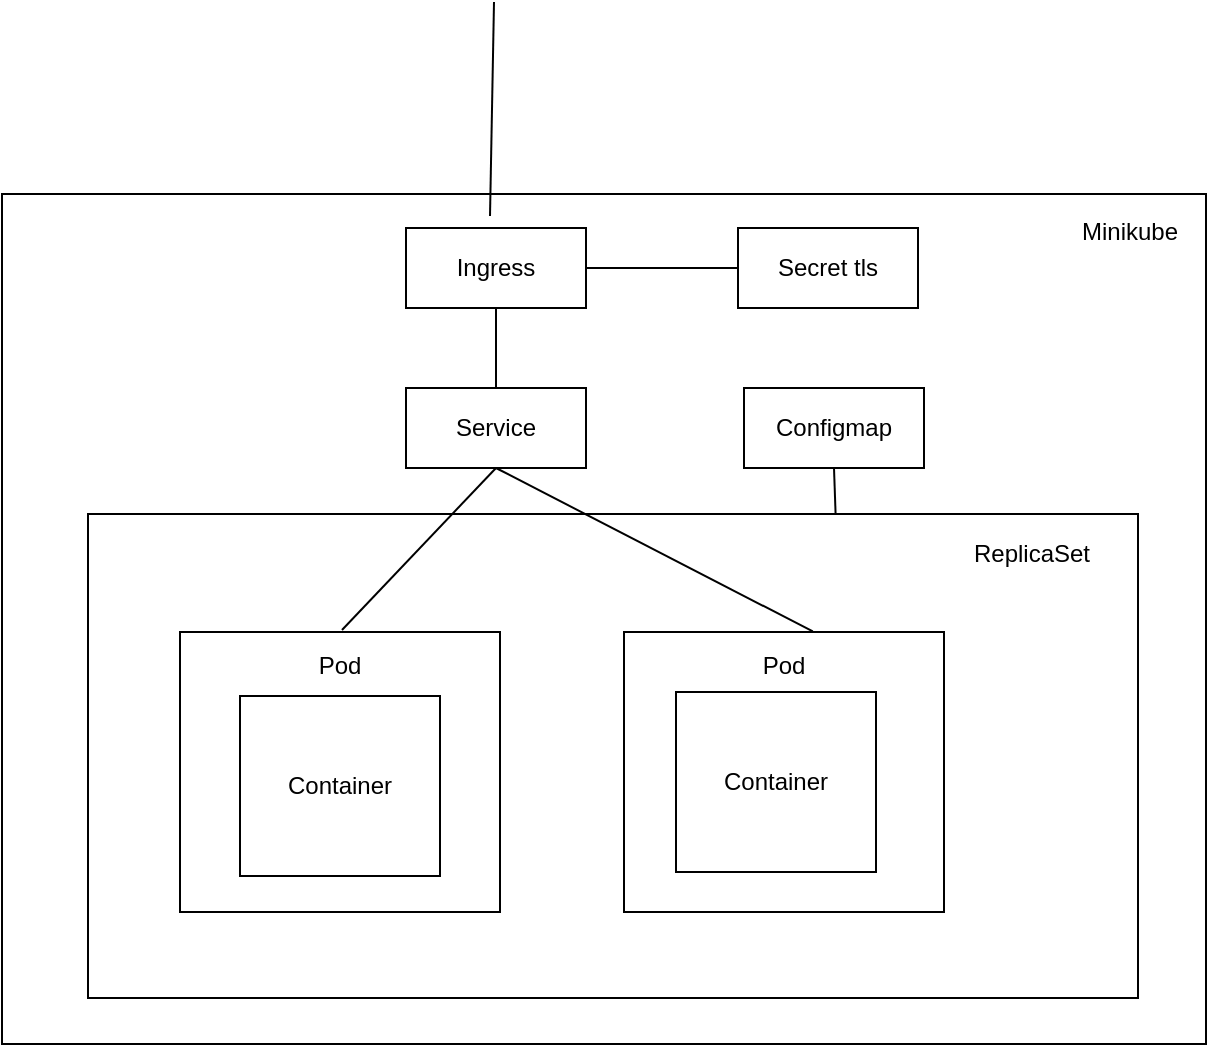 <mxfile version="22.1.3" type="device">
  <diagram name="Страница — 1" id="0Hg9JdnEb_OBUSHEmZGM">
    <mxGraphModel dx="878" dy="547" grid="0" gridSize="10" guides="1" tooltips="1" connect="1" arrows="1" fold="1" page="1" pageScale="1" pageWidth="827" pageHeight="1169" math="0" shadow="0">
      <root>
        <mxCell id="0" />
        <mxCell id="1" parent="0" />
        <mxCell id="vSdlGgXXjVl9V2SeEeya-1" value="" style="rounded=0;whiteSpace=wrap;html=1;" parent="1" vertex="1">
          <mxGeometry x="81" y="136" width="602" height="425" as="geometry" />
        </mxCell>
        <mxCell id="n4AyjgU9SirsRX-FSnZF-4" value="" style="rounded=0;whiteSpace=wrap;html=1;" parent="1" vertex="1">
          <mxGeometry x="124" y="296" width="525" height="242" as="geometry" />
        </mxCell>
        <mxCell id="vSdlGgXXjVl9V2SeEeya-2" value="Minikube" style="text;html=1;strokeColor=none;fillColor=none;align=center;verticalAlign=middle;whiteSpace=wrap;rounded=0;" parent="1" vertex="1">
          <mxGeometry x="615" y="140" width="60" height="30" as="geometry" />
        </mxCell>
        <mxCell id="vSdlGgXXjVl9V2SeEeya-3" value="" style="rounded=0;whiteSpace=wrap;html=1;" parent="1" vertex="1">
          <mxGeometry x="170" y="355" width="160" height="140" as="geometry" />
        </mxCell>
        <mxCell id="vSdlGgXXjVl9V2SeEeya-4" value="Pod" style="text;html=1;strokeColor=none;fillColor=none;align=center;verticalAlign=middle;whiteSpace=wrap;rounded=0;" parent="1" vertex="1">
          <mxGeometry x="220" y="357" width="60" height="30" as="geometry" />
        </mxCell>
        <mxCell id="vSdlGgXXjVl9V2SeEeya-5" value="" style="rounded=0;whiteSpace=wrap;html=1;" parent="1" vertex="1">
          <mxGeometry x="200" y="387" width="100" height="90" as="geometry" />
        </mxCell>
        <mxCell id="vSdlGgXXjVl9V2SeEeya-6" value="Container" style="text;html=1;strokeColor=none;fillColor=none;align=center;verticalAlign=middle;whiteSpace=wrap;rounded=0;" parent="1" vertex="1">
          <mxGeometry x="220" y="417" width="60" height="30" as="geometry" />
        </mxCell>
        <mxCell id="vSdlGgXXjVl9V2SeEeya-7" value="" style="rounded=0;whiteSpace=wrap;html=1;" parent="1" vertex="1">
          <mxGeometry x="283" y="233" width="90" height="40" as="geometry" />
        </mxCell>
        <mxCell id="vSdlGgXXjVl9V2SeEeya-9" value="Service" style="text;html=1;strokeColor=none;fillColor=none;align=center;verticalAlign=middle;whiteSpace=wrap;rounded=0;" parent="1" vertex="1">
          <mxGeometry x="298" y="238" width="60" height="30" as="geometry" />
        </mxCell>
        <mxCell id="vSdlGgXXjVl9V2SeEeya-10" value="" style="endArrow=none;html=1;rounded=0;endFill=0;" parent="1" edge="1">
          <mxGeometry width="50" height="50" relative="1" as="geometry">
            <mxPoint x="327" y="40" as="sourcePoint" />
            <mxPoint x="325" y="147" as="targetPoint" />
          </mxGeometry>
        </mxCell>
        <mxCell id="n4AyjgU9SirsRX-FSnZF-8" value="ReplicaSet" style="text;html=1;strokeColor=none;fillColor=none;align=center;verticalAlign=middle;whiteSpace=wrap;rounded=0;" parent="1" vertex="1">
          <mxGeometry x="566" y="301" width="60" height="30" as="geometry" />
        </mxCell>
        <mxCell id="n4AyjgU9SirsRX-FSnZF-9" value="" style="rounded=0;whiteSpace=wrap;html=1;" parent="1" vertex="1">
          <mxGeometry x="392" y="355" width="160" height="140" as="geometry" />
        </mxCell>
        <mxCell id="n4AyjgU9SirsRX-FSnZF-10" value="" style="rounded=0;whiteSpace=wrap;html=1;" parent="1" vertex="1">
          <mxGeometry x="418" y="385" width="100" height="90" as="geometry" />
        </mxCell>
        <mxCell id="n4AyjgU9SirsRX-FSnZF-11" value="Container" style="text;html=1;strokeColor=none;fillColor=none;align=center;verticalAlign=middle;whiteSpace=wrap;rounded=0;" parent="1" vertex="1">
          <mxGeometry x="438" y="415" width="60" height="30" as="geometry" />
        </mxCell>
        <mxCell id="n4AyjgU9SirsRX-FSnZF-12" value="Pod" style="text;html=1;strokeColor=none;fillColor=none;align=center;verticalAlign=middle;whiteSpace=wrap;rounded=0;" parent="1" vertex="1">
          <mxGeometry x="442" y="357" width="60" height="30" as="geometry" />
        </mxCell>
        <mxCell id="tojs1yxZOvhxcuwdjAfg-3" style="edgeStyle=orthogonalEdgeStyle;rounded=0;orthogonalLoop=1;jettySize=auto;html=1;exitX=0.5;exitY=1;exitDx=0;exitDy=0;entryX=0.5;entryY=0;entryDx=0;entryDy=0;endArrow=none;endFill=0;" edge="1" parent="1" source="tojs1yxZOvhxcuwdjAfg-2" target="vSdlGgXXjVl9V2SeEeya-7">
          <mxGeometry relative="1" as="geometry" />
        </mxCell>
        <mxCell id="tojs1yxZOvhxcuwdjAfg-2" value="Ingress" style="rounded=0;whiteSpace=wrap;html=1;" vertex="1" parent="1">
          <mxGeometry x="283" y="153" width="90" height="40" as="geometry" />
        </mxCell>
        <mxCell id="tojs1yxZOvhxcuwdjAfg-5" style="edgeStyle=orthogonalEdgeStyle;rounded=0;orthogonalLoop=1;jettySize=auto;html=1;exitX=0;exitY=0.5;exitDx=0;exitDy=0;entryX=1;entryY=0.5;entryDx=0;entryDy=0;endArrow=none;endFill=0;" edge="1" parent="1" source="tojs1yxZOvhxcuwdjAfg-4" target="tojs1yxZOvhxcuwdjAfg-2">
          <mxGeometry relative="1" as="geometry" />
        </mxCell>
        <mxCell id="tojs1yxZOvhxcuwdjAfg-4" value="Secret tls" style="rounded=0;whiteSpace=wrap;html=1;" vertex="1" parent="1">
          <mxGeometry x="449" y="153" width="90" height="40" as="geometry" />
        </mxCell>
        <mxCell id="tojs1yxZOvhxcuwdjAfg-6" value="Configmap" style="rounded=0;whiteSpace=wrap;html=1;" vertex="1" parent="1">
          <mxGeometry x="452" y="233" width="90" height="40" as="geometry" />
        </mxCell>
        <mxCell id="tojs1yxZOvhxcuwdjAfg-7" style="edgeStyle=orthogonalEdgeStyle;rounded=0;orthogonalLoop=1;jettySize=auto;html=1;exitX=0.5;exitY=1;exitDx=0;exitDy=0;entryX=0.712;entryY=0;entryDx=0;entryDy=0;entryPerimeter=0;endArrow=none;endFill=0;" edge="1" parent="1" source="tojs1yxZOvhxcuwdjAfg-6" target="n4AyjgU9SirsRX-FSnZF-4">
          <mxGeometry relative="1" as="geometry" />
        </mxCell>
        <mxCell id="tojs1yxZOvhxcuwdjAfg-11" value="" style="endArrow=none;html=1;rounded=0;entryX=0.5;entryY=1;entryDx=0;entryDy=0;" edge="1" parent="1" target="vSdlGgXXjVl9V2SeEeya-7">
          <mxGeometry width="50" height="50" relative="1" as="geometry">
            <mxPoint x="251" y="354" as="sourcePoint" />
            <mxPoint x="409" y="319" as="targetPoint" />
          </mxGeometry>
        </mxCell>
        <mxCell id="tojs1yxZOvhxcuwdjAfg-12" value="" style="endArrow=none;html=1;rounded=0;entryX=0.5;entryY=1;entryDx=0;entryDy=0;exitX=0.59;exitY=-0.002;exitDx=0;exitDy=0;exitPerimeter=0;" edge="1" parent="1" source="n4AyjgU9SirsRX-FSnZF-9" target="vSdlGgXXjVl9V2SeEeya-7">
          <mxGeometry width="50" height="50" relative="1" as="geometry">
            <mxPoint x="285" y="369" as="sourcePoint" />
            <mxPoint x="335" y="319" as="targetPoint" />
          </mxGeometry>
        </mxCell>
      </root>
    </mxGraphModel>
  </diagram>
</mxfile>
